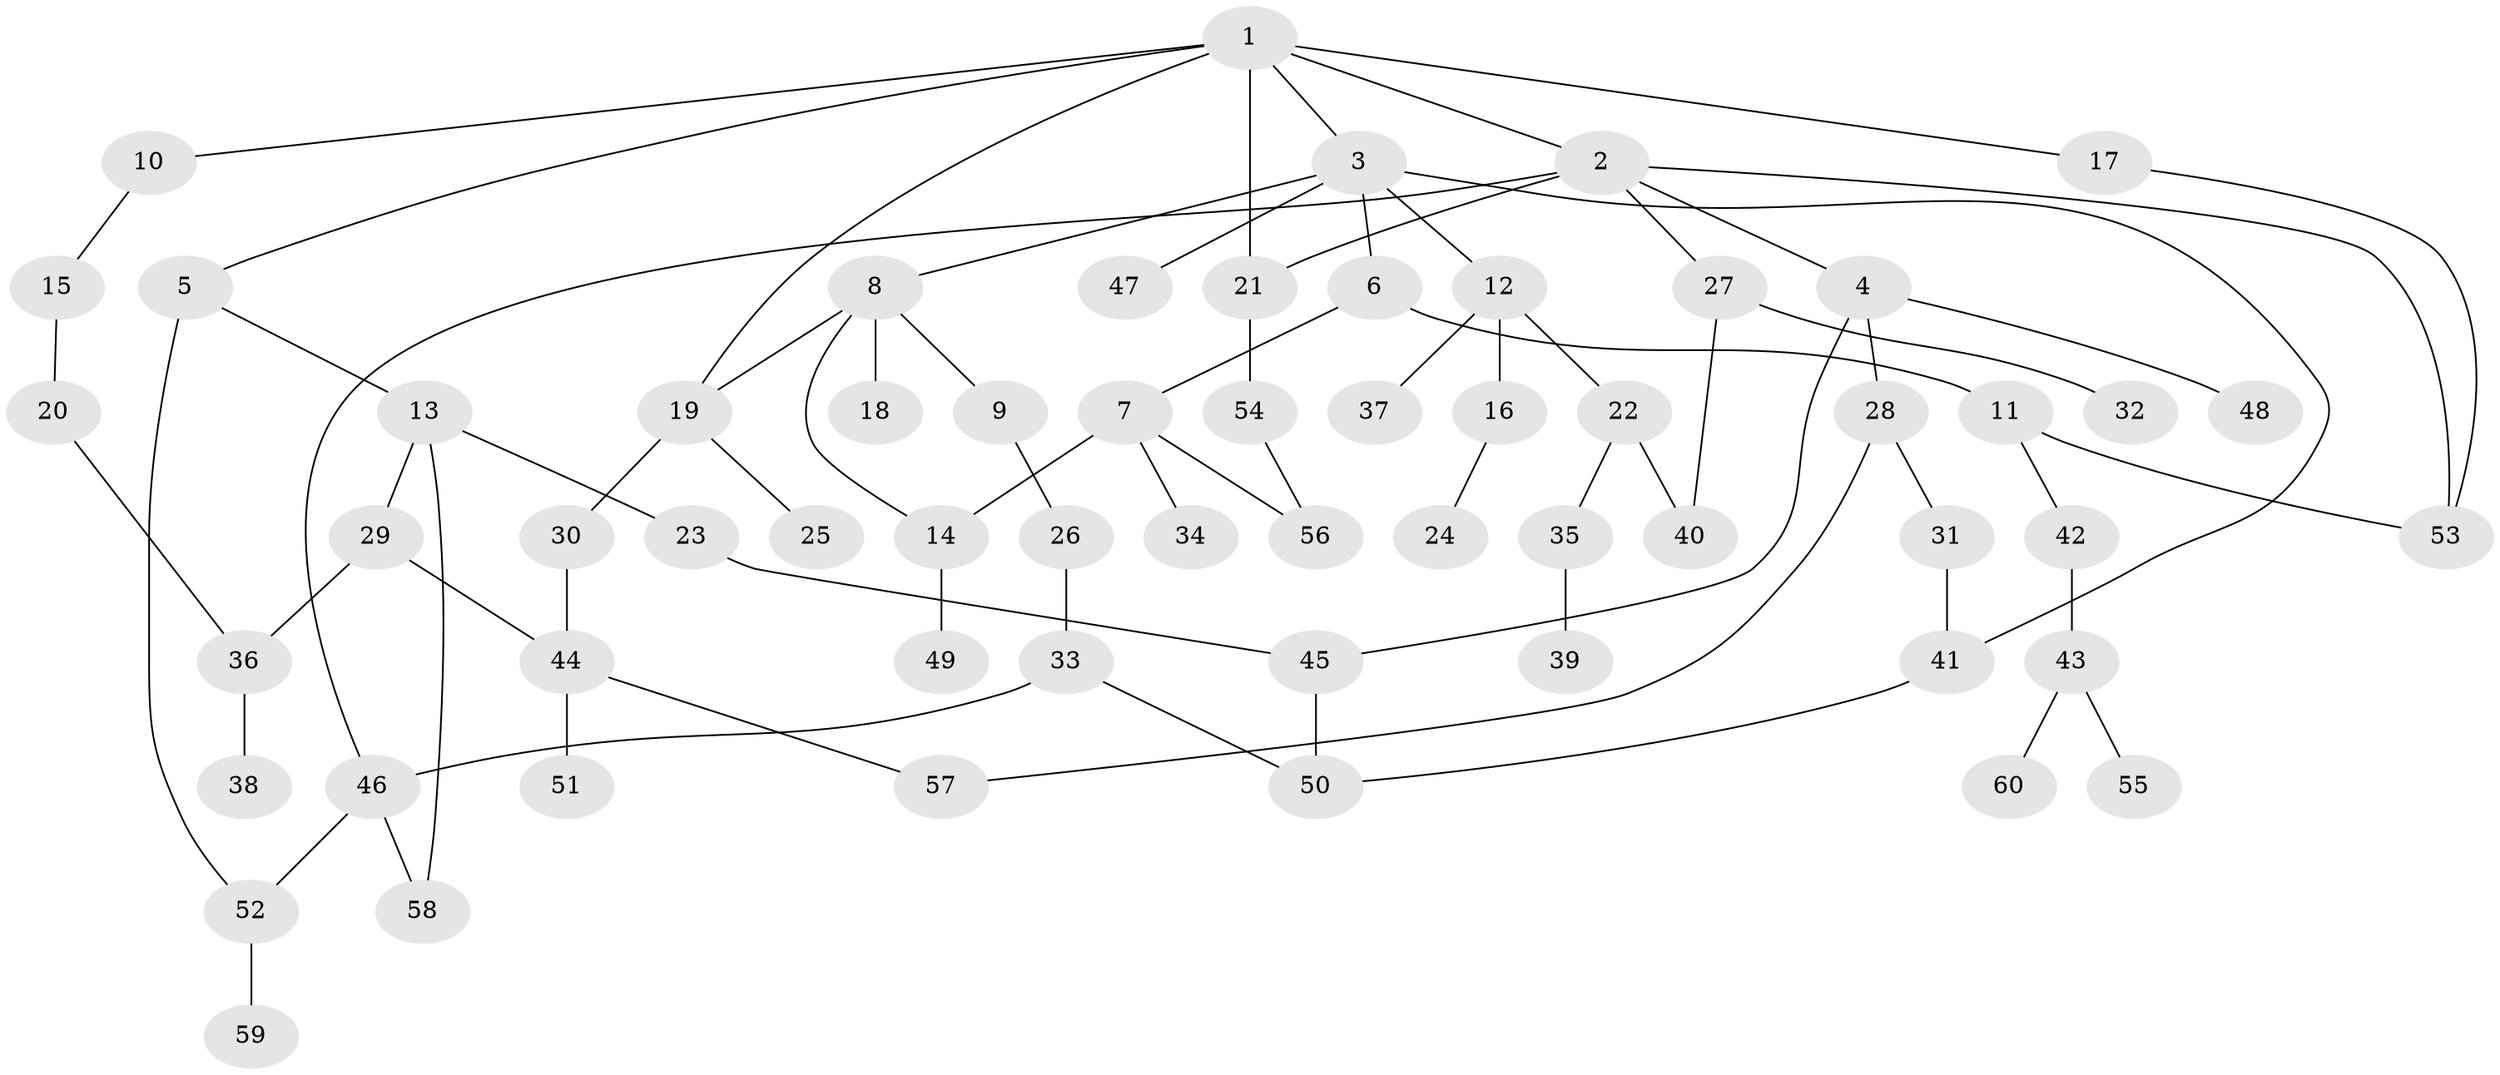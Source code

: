 // Generated by graph-tools (version 1.1) at 2025/34/03/09/25 02:34:04]
// undirected, 60 vertices, 76 edges
graph export_dot {
graph [start="1"]
  node [color=gray90,style=filled];
  1;
  2;
  3;
  4;
  5;
  6;
  7;
  8;
  9;
  10;
  11;
  12;
  13;
  14;
  15;
  16;
  17;
  18;
  19;
  20;
  21;
  22;
  23;
  24;
  25;
  26;
  27;
  28;
  29;
  30;
  31;
  32;
  33;
  34;
  35;
  36;
  37;
  38;
  39;
  40;
  41;
  42;
  43;
  44;
  45;
  46;
  47;
  48;
  49;
  50;
  51;
  52;
  53;
  54;
  55;
  56;
  57;
  58;
  59;
  60;
  1 -- 2;
  1 -- 3;
  1 -- 5;
  1 -- 10;
  1 -- 17;
  1 -- 19;
  1 -- 21;
  2 -- 4;
  2 -- 27;
  2 -- 46;
  2 -- 21;
  2 -- 53;
  3 -- 6;
  3 -- 8;
  3 -- 12;
  3 -- 47;
  3 -- 41;
  4 -- 28;
  4 -- 48;
  4 -- 45;
  5 -- 13;
  5 -- 52;
  6 -- 7;
  6 -- 11;
  7 -- 14;
  7 -- 34;
  7 -- 56;
  8 -- 9;
  8 -- 18;
  8 -- 19;
  8 -- 14;
  9 -- 26;
  10 -- 15;
  11 -- 42;
  11 -- 53;
  12 -- 16;
  12 -- 22;
  12 -- 37;
  13 -- 23;
  13 -- 29;
  13 -- 58;
  14 -- 49;
  15 -- 20;
  16 -- 24;
  17 -- 53;
  19 -- 25;
  19 -- 30;
  20 -- 36;
  21 -- 54;
  22 -- 35;
  22 -- 40;
  23 -- 45;
  26 -- 33;
  27 -- 32;
  27 -- 40;
  28 -- 31;
  28 -- 57;
  29 -- 44;
  29 -- 36;
  30 -- 44;
  31 -- 41;
  33 -- 46;
  33 -- 50;
  35 -- 39;
  36 -- 38;
  41 -- 50;
  42 -- 43;
  43 -- 55;
  43 -- 60;
  44 -- 51;
  44 -- 57;
  45 -- 50;
  46 -- 58;
  46 -- 52;
  52 -- 59;
  54 -- 56;
}
